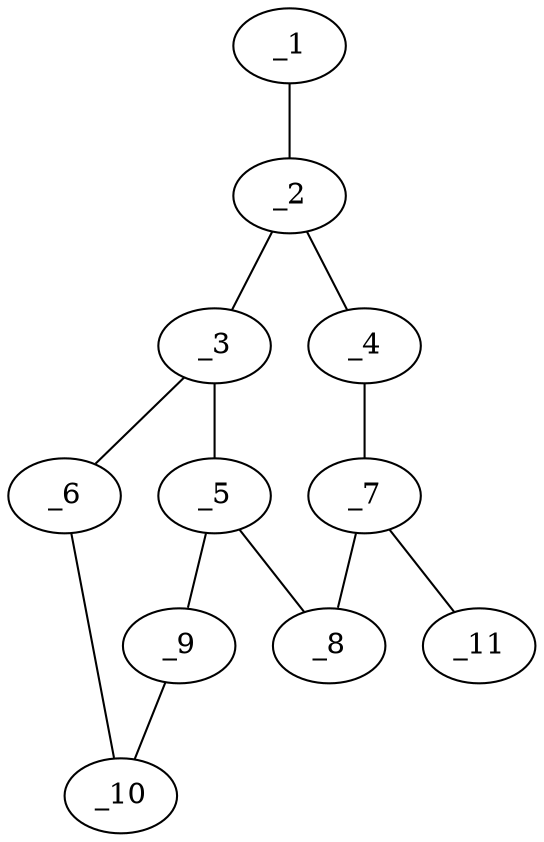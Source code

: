 graph molid7528 {
	_1	 [charge=0,
		chem=2,
		symbol="O  ",
		x="3.732",
		y="1.5"];
	_2	 [charge=0,
		chem=1,
		symbol="C  ",
		x="3.732",
		y="0.5"];
	_1 -- _2	 [valence=1];
	_3	 [charge=0,
		chem=4,
		symbol="N  ",
		x="4.5981",
		y=0];
	_2 -- _3	 [valence=1];
	_4	 [charge=0,
		chem=1,
		symbol="C  ",
		x="2.866",
		y=0];
	_2 -- _4	 [valence=2];
	_5	 [charge=0,
		chem=1,
		symbol="C  ",
		x="4.5981",
		y="-1"];
	_3 -- _5	 [valence=1];
	_6	 [charge=0,
		chem=1,
		symbol="C  ",
		x="5.5491",
		y="0.309"];
	_3 -- _6	 [valence=1];
	_7	 [charge=0,
		chem=1,
		symbol="C  ",
		x="2.866",
		y="-1"];
	_4 -- _7	 [valence=1];
	_8	 [charge=0,
		chem=4,
		symbol="N  ",
		x="3.7321",
		y="-1.5"];
	_5 -- _8	 [valence=1];
	_9	 [charge=0,
		chem=4,
		symbol="N  ",
		x="5.5491",
		y="-1.309"];
	_5 -- _9	 [valence=2];
	_10	 [charge=0,
		chem=4,
		symbol="N  ",
		x="6.1369",
		y="-0.5"];
	_6 -- _10	 [valence=2];
	_7 -- _8	 [valence=2];
	_11	 [charge=0,
		chem=1,
		symbol="C  ",
		x=2,
		y="-1.5"];
	_7 -- _11	 [valence=1];
	_9 -- _10	 [valence=1];
}
